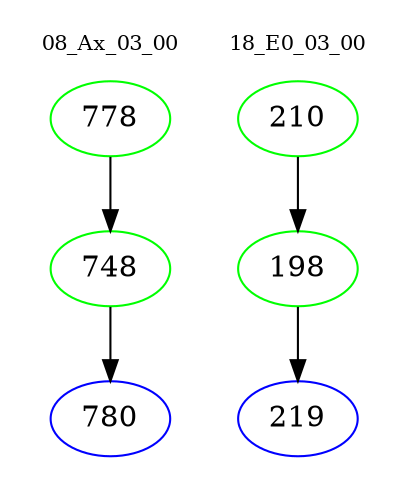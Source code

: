 digraph{
subgraph cluster_0 {
color = white
label = "08_Ax_03_00";
fontsize=10;
T0_778 [label="778", color="green"]
T0_778 -> T0_748 [color="black"]
T0_748 [label="748", color="green"]
T0_748 -> T0_780 [color="black"]
T0_780 [label="780", color="blue"]
}
subgraph cluster_1 {
color = white
label = "18_E0_03_00";
fontsize=10;
T1_210 [label="210", color="green"]
T1_210 -> T1_198 [color="black"]
T1_198 [label="198", color="green"]
T1_198 -> T1_219 [color="black"]
T1_219 [label="219", color="blue"]
}
}
